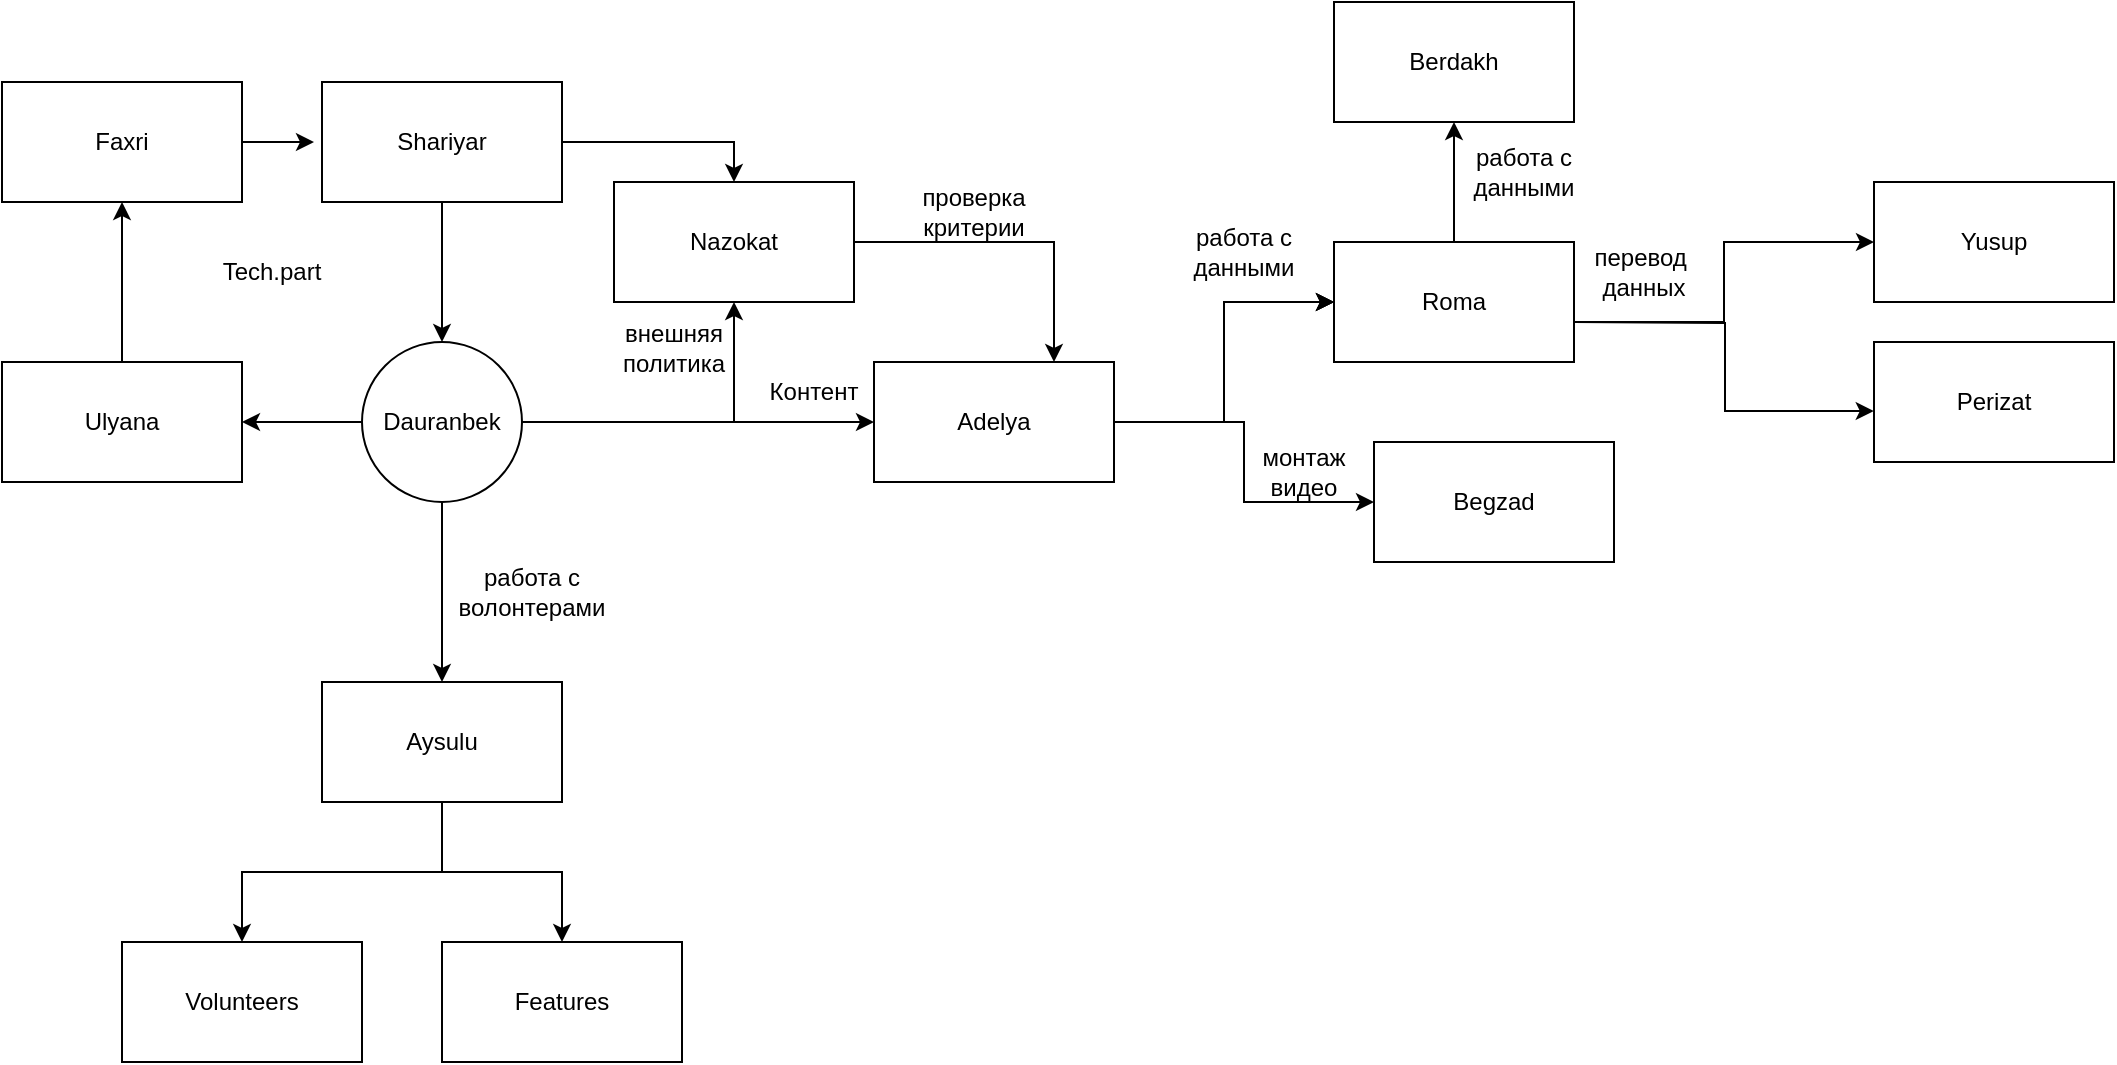 <mxfile version="22.1.11" type="github">
  <diagram name="Страница — 1" id="mxSVoCDGnoLH2gkQ3ZKH">
    <mxGraphModel dx="1528" dy="735" grid="1" gridSize="10" guides="1" tooltips="1" connect="1" arrows="1" fold="1" page="1" pageScale="1" pageWidth="827" pageHeight="1169" math="0" shadow="0">
      <root>
        <mxCell id="0" />
        <mxCell id="1" parent="0" />
        <mxCell id="Oe2Uja3Om_3eXXZvHvT2-3" value="" style="edgeStyle=orthogonalEdgeStyle;rounded=0;orthogonalLoop=1;jettySize=auto;html=1;" edge="1" parent="1" source="Oe2Uja3Om_3eXXZvHvT2-1" target="Oe2Uja3Om_3eXXZvHvT2-2">
          <mxGeometry relative="1" as="geometry" />
        </mxCell>
        <mxCell id="Oe2Uja3Om_3eXXZvHvT2-8" style="edgeStyle=orthogonalEdgeStyle;rounded=0;orthogonalLoop=1;jettySize=auto;html=1;entryX=0.5;entryY=0;entryDx=0;entryDy=0;" edge="1" parent="1" source="Oe2Uja3Om_3eXXZvHvT2-1" target="Oe2Uja3Om_3eXXZvHvT2-6">
          <mxGeometry relative="1" as="geometry" />
        </mxCell>
        <mxCell id="Oe2Uja3Om_3eXXZvHvT2-1" value="Shariyar" style="rounded=0;whiteSpace=wrap;html=1;" vertex="1" parent="1">
          <mxGeometry x="294" y="70" width="120" height="60" as="geometry" />
        </mxCell>
        <mxCell id="Oe2Uja3Om_3eXXZvHvT2-5" value="" style="edgeStyle=orthogonalEdgeStyle;rounded=0;orthogonalLoop=1;jettySize=auto;html=1;" edge="1" parent="1" source="Oe2Uja3Om_3eXXZvHvT2-2" target="Oe2Uja3Om_3eXXZvHvT2-4">
          <mxGeometry relative="1" as="geometry" />
        </mxCell>
        <mxCell id="Oe2Uja3Om_3eXXZvHvT2-7" value="" style="edgeStyle=orthogonalEdgeStyle;rounded=0;orthogonalLoop=1;jettySize=auto;html=1;" edge="1" parent="1" source="Oe2Uja3Om_3eXXZvHvT2-2" target="Oe2Uja3Om_3eXXZvHvT2-6">
          <mxGeometry relative="1" as="geometry" />
        </mxCell>
        <mxCell id="Oe2Uja3Om_3eXXZvHvT2-23" value="" style="edgeStyle=orthogonalEdgeStyle;rounded=0;orthogonalLoop=1;jettySize=auto;html=1;" edge="1" parent="1" source="Oe2Uja3Om_3eXXZvHvT2-2" target="Oe2Uja3Om_3eXXZvHvT2-22">
          <mxGeometry relative="1" as="geometry" />
        </mxCell>
        <mxCell id="Oe2Uja3Om_3eXXZvHvT2-30" value="" style="edgeStyle=orthogonalEdgeStyle;rounded=0;orthogonalLoop=1;jettySize=auto;html=1;" edge="1" parent="1" source="Oe2Uja3Om_3eXXZvHvT2-2" target="Oe2Uja3Om_3eXXZvHvT2-29">
          <mxGeometry relative="1" as="geometry" />
        </mxCell>
        <mxCell id="Oe2Uja3Om_3eXXZvHvT2-2" value="Dauranbek" style="ellipse;whiteSpace=wrap;html=1;rounded=0;" vertex="1" parent="1">
          <mxGeometry x="314" y="200" width="80" height="80" as="geometry" />
        </mxCell>
        <mxCell id="Oe2Uja3Om_3eXXZvHvT2-11" value="" style="edgeStyle=orthogonalEdgeStyle;rounded=0;orthogonalLoop=1;jettySize=auto;html=1;" edge="1" parent="1" source="Oe2Uja3Om_3eXXZvHvT2-4" target="Oe2Uja3Om_3eXXZvHvT2-10">
          <mxGeometry relative="1" as="geometry" />
        </mxCell>
        <mxCell id="Oe2Uja3Om_3eXXZvHvT2-12" value="" style="edgeStyle=orthogonalEdgeStyle;rounded=0;orthogonalLoop=1;jettySize=auto;html=1;" edge="1" parent="1" source="Oe2Uja3Om_3eXXZvHvT2-4" target="Oe2Uja3Om_3eXXZvHvT2-10">
          <mxGeometry relative="1" as="geometry" />
        </mxCell>
        <mxCell id="Oe2Uja3Om_3eXXZvHvT2-13" value="" style="edgeStyle=orthogonalEdgeStyle;rounded=0;orthogonalLoop=1;jettySize=auto;html=1;" edge="1" parent="1" source="Oe2Uja3Om_3eXXZvHvT2-4" target="Oe2Uja3Om_3eXXZvHvT2-10">
          <mxGeometry relative="1" as="geometry" />
        </mxCell>
        <mxCell id="Oe2Uja3Om_3eXXZvHvT2-15" style="edgeStyle=orthogonalEdgeStyle;rounded=0;orthogonalLoop=1;jettySize=auto;html=1;entryX=0;entryY=0.5;entryDx=0;entryDy=0;" edge="1" parent="1" source="Oe2Uja3Om_3eXXZvHvT2-4" target="Oe2Uja3Om_3eXXZvHvT2-14">
          <mxGeometry relative="1" as="geometry" />
        </mxCell>
        <mxCell id="Oe2Uja3Om_3eXXZvHvT2-4" value="Adelya" style="whiteSpace=wrap;html=1;rounded=0;" vertex="1" parent="1">
          <mxGeometry x="570" y="210" width="120" height="60" as="geometry" />
        </mxCell>
        <mxCell id="Oe2Uja3Om_3eXXZvHvT2-9" style="edgeStyle=orthogonalEdgeStyle;rounded=0;orthogonalLoop=1;jettySize=auto;html=1;entryX=0.75;entryY=0;entryDx=0;entryDy=0;" edge="1" parent="1" source="Oe2Uja3Om_3eXXZvHvT2-6" target="Oe2Uja3Om_3eXXZvHvT2-4">
          <mxGeometry relative="1" as="geometry" />
        </mxCell>
        <mxCell id="Oe2Uja3Om_3eXXZvHvT2-6" value="Nazokat" style="whiteSpace=wrap;html=1;rounded=0;" vertex="1" parent="1">
          <mxGeometry x="440" y="120" width="120" height="60" as="geometry" />
        </mxCell>
        <mxCell id="Oe2Uja3Om_3eXXZvHvT2-17" value="" style="edgeStyle=orthogonalEdgeStyle;rounded=0;orthogonalLoop=1;jettySize=auto;html=1;" edge="1" parent="1" source="Oe2Uja3Om_3eXXZvHvT2-10" target="Oe2Uja3Om_3eXXZvHvT2-16">
          <mxGeometry relative="1" as="geometry">
            <Array as="points">
              <mxPoint x="995" y="190" />
              <mxPoint x="995" y="150" />
            </Array>
          </mxGeometry>
        </mxCell>
        <mxCell id="Oe2Uja3Om_3eXXZvHvT2-19" style="edgeStyle=orthogonalEdgeStyle;rounded=0;orthogonalLoop=1;jettySize=auto;html=1;entryX=-0.001;entryY=0.575;entryDx=0;entryDy=0;entryPerimeter=0;" edge="1" parent="1" target="Oe2Uja3Om_3eXXZvHvT2-18">
          <mxGeometry relative="1" as="geometry">
            <mxPoint x="920" y="190" as="sourcePoint" />
            <mxPoint x="1070" y="250" as="targetPoint" />
          </mxGeometry>
        </mxCell>
        <mxCell id="Oe2Uja3Om_3eXXZvHvT2-21" value="" style="edgeStyle=orthogonalEdgeStyle;rounded=0;orthogonalLoop=1;jettySize=auto;html=1;" edge="1" parent="1" source="Oe2Uja3Om_3eXXZvHvT2-10" target="Oe2Uja3Om_3eXXZvHvT2-20">
          <mxGeometry relative="1" as="geometry" />
        </mxCell>
        <mxCell id="Oe2Uja3Om_3eXXZvHvT2-10" value="Roma" style="whiteSpace=wrap;html=1;rounded=0;" vertex="1" parent="1">
          <mxGeometry x="800" y="150" width="120" height="60" as="geometry" />
        </mxCell>
        <mxCell id="Oe2Uja3Om_3eXXZvHvT2-14" value="Begzad" style="whiteSpace=wrap;html=1;rounded=0;" vertex="1" parent="1">
          <mxGeometry x="820" y="250" width="120" height="60" as="geometry" />
        </mxCell>
        <mxCell id="Oe2Uja3Om_3eXXZvHvT2-16" value="Yusup" style="whiteSpace=wrap;html=1;rounded=0;" vertex="1" parent="1">
          <mxGeometry x="1070" y="120" width="120" height="60" as="geometry" />
        </mxCell>
        <mxCell id="Oe2Uja3Om_3eXXZvHvT2-18" value="Perizat" style="whiteSpace=wrap;html=1;rounded=0;" vertex="1" parent="1">
          <mxGeometry x="1070" y="200" width="120" height="60" as="geometry" />
        </mxCell>
        <mxCell id="Oe2Uja3Om_3eXXZvHvT2-20" value="Berdakh" style="whiteSpace=wrap;html=1;rounded=0;" vertex="1" parent="1">
          <mxGeometry x="800" y="30" width="120" height="60" as="geometry" />
        </mxCell>
        <mxCell id="Oe2Uja3Om_3eXXZvHvT2-27" value="" style="edgeStyle=orthogonalEdgeStyle;rounded=0;orthogonalLoop=1;jettySize=auto;html=1;" edge="1" parent="1" source="Oe2Uja3Om_3eXXZvHvT2-22" target="Oe2Uja3Om_3eXXZvHvT2-26">
          <mxGeometry relative="1" as="geometry" />
        </mxCell>
        <mxCell id="Oe2Uja3Om_3eXXZvHvT2-22" value="Ulyana" style="whiteSpace=wrap;html=1;rounded=0;" vertex="1" parent="1">
          <mxGeometry x="134" y="210" width="120" height="60" as="geometry" />
        </mxCell>
        <mxCell id="Oe2Uja3Om_3eXXZvHvT2-28" style="edgeStyle=orthogonalEdgeStyle;rounded=0;orthogonalLoop=1;jettySize=auto;html=1;" edge="1" parent="1" source="Oe2Uja3Om_3eXXZvHvT2-26">
          <mxGeometry relative="1" as="geometry">
            <mxPoint x="290.0" y="100" as="targetPoint" />
          </mxGeometry>
        </mxCell>
        <mxCell id="Oe2Uja3Om_3eXXZvHvT2-26" value="Faxri" style="whiteSpace=wrap;html=1;rounded=0;" vertex="1" parent="1">
          <mxGeometry x="134" y="70" width="120" height="60" as="geometry" />
        </mxCell>
        <mxCell id="Oe2Uja3Om_3eXXZvHvT2-32" value="" style="edgeStyle=orthogonalEdgeStyle;rounded=0;orthogonalLoop=1;jettySize=auto;html=1;" edge="1" parent="1" source="Oe2Uja3Om_3eXXZvHvT2-29" target="Oe2Uja3Om_3eXXZvHvT2-31">
          <mxGeometry relative="1" as="geometry" />
        </mxCell>
        <mxCell id="Oe2Uja3Om_3eXXZvHvT2-34" style="edgeStyle=orthogonalEdgeStyle;rounded=0;orthogonalLoop=1;jettySize=auto;html=1;" edge="1" parent="1" source="Oe2Uja3Om_3eXXZvHvT2-29" target="Oe2Uja3Om_3eXXZvHvT2-33">
          <mxGeometry relative="1" as="geometry" />
        </mxCell>
        <mxCell id="Oe2Uja3Om_3eXXZvHvT2-29" value="Aysulu" style="whiteSpace=wrap;html=1;rounded=0;" vertex="1" parent="1">
          <mxGeometry x="294" y="370" width="120" height="60" as="geometry" />
        </mxCell>
        <mxCell id="Oe2Uja3Om_3eXXZvHvT2-31" value="Volunteers" style="whiteSpace=wrap;html=1;rounded=0;" vertex="1" parent="1">
          <mxGeometry x="194" y="500" width="120" height="60" as="geometry" />
        </mxCell>
        <mxCell id="Oe2Uja3Om_3eXXZvHvT2-33" value="Features" style="whiteSpace=wrap;html=1;rounded=0;" vertex="1" parent="1">
          <mxGeometry x="354" y="500" width="120" height="60" as="geometry" />
        </mxCell>
        <mxCell id="Oe2Uja3Om_3eXXZvHvT2-35" value="внешняя политика" style="text;html=1;strokeColor=none;fillColor=none;align=center;verticalAlign=middle;whiteSpace=wrap;rounded=0;" vertex="1" parent="1">
          <mxGeometry x="450" y="195" width="40" height="15" as="geometry" />
        </mxCell>
        <mxCell id="Oe2Uja3Om_3eXXZvHvT2-36" value="Контент" style="text;html=1;strokeColor=none;fillColor=none;align=center;verticalAlign=middle;whiteSpace=wrap;rounded=0;" vertex="1" parent="1">
          <mxGeometry x="520" y="220" width="40" height="10" as="geometry" />
        </mxCell>
        <mxCell id="Oe2Uja3Om_3eXXZvHvT2-37" value="проверка критерии" style="text;html=1;strokeColor=none;fillColor=none;align=center;verticalAlign=middle;whiteSpace=wrap;rounded=0;" vertex="1" parent="1">
          <mxGeometry x="600" y="130" width="40" height="10" as="geometry" />
        </mxCell>
        <mxCell id="Oe2Uja3Om_3eXXZvHvT2-38" value="работа с данными" style="text;html=1;strokeColor=none;fillColor=none;align=center;verticalAlign=middle;whiteSpace=wrap;rounded=0;" vertex="1" parent="1">
          <mxGeometry x="740" y="150" width="30" height="10" as="geometry" />
        </mxCell>
        <mxCell id="Oe2Uja3Om_3eXXZvHvT2-39" value="работа с данными" style="text;html=1;strokeColor=none;fillColor=none;align=center;verticalAlign=middle;whiteSpace=wrap;rounded=0;" vertex="1" parent="1">
          <mxGeometry x="880" y="110" width="30" height="10" as="geometry" />
        </mxCell>
        <mxCell id="Oe2Uja3Om_3eXXZvHvT2-40" value="&lt;font style=&quot;font-size: 12px;&quot;&gt;перевод&amp;nbsp; данных&lt;/font&gt;" style="text;html=1;strokeColor=none;fillColor=none;align=center;verticalAlign=middle;whiteSpace=wrap;rounded=0;" vertex="1" parent="1">
          <mxGeometry x="940" y="160" width="30" height="10" as="geometry" />
        </mxCell>
        <mxCell id="Oe2Uja3Om_3eXXZvHvT2-41" value="монтаж видео" style="text;html=1;strokeColor=none;fillColor=none;align=center;verticalAlign=middle;whiteSpace=wrap;rounded=0;" vertex="1" parent="1">
          <mxGeometry x="770" y="260" width="30" height="10" as="geometry" />
        </mxCell>
        <mxCell id="Oe2Uja3Om_3eXXZvHvT2-42" value="работа с волонтерами" style="text;html=1;strokeColor=none;fillColor=none;align=center;verticalAlign=middle;whiteSpace=wrap;rounded=0;" vertex="1" parent="1">
          <mxGeometry x="384" y="320" width="30" height="10" as="geometry" />
        </mxCell>
        <mxCell id="Oe2Uja3Om_3eXXZvHvT2-43" value="Tech.part" style="text;html=1;strokeColor=none;fillColor=none;align=center;verticalAlign=middle;whiteSpace=wrap;rounded=0;" vertex="1" parent="1">
          <mxGeometry x="254" y="160" width="30" height="10" as="geometry" />
        </mxCell>
      </root>
    </mxGraphModel>
  </diagram>
</mxfile>
